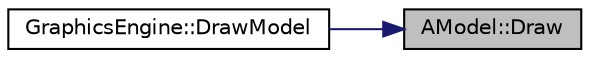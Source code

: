 digraph "AModel::Draw"
{
 // LATEX_PDF_SIZE
  edge [fontname="Helvetica",fontsize="10",labelfontname="Helvetica",labelfontsize="10"];
  node [fontname="Helvetica",fontsize="10",shape=record];
  rankdir="RL";
  Node3 [label="AModel::Draw",height=0.2,width=0.4,color="black", fillcolor="grey75", style="filled", fontcolor="black",tooltip=" "];
  Node3 -> Node4 [dir="back",color="midnightblue",fontsize="10",style="solid",fontname="Helvetica"];
  Node4 [label="GraphicsEngine::DrawModel",height=0.2,width=0.4,color="black", fillcolor="white", style="filled",URL="$class_graphics_engine.html#a0c110798d390264a0a27e5faa95f1558",tooltip="Draws a model asset on the screen."];
}

